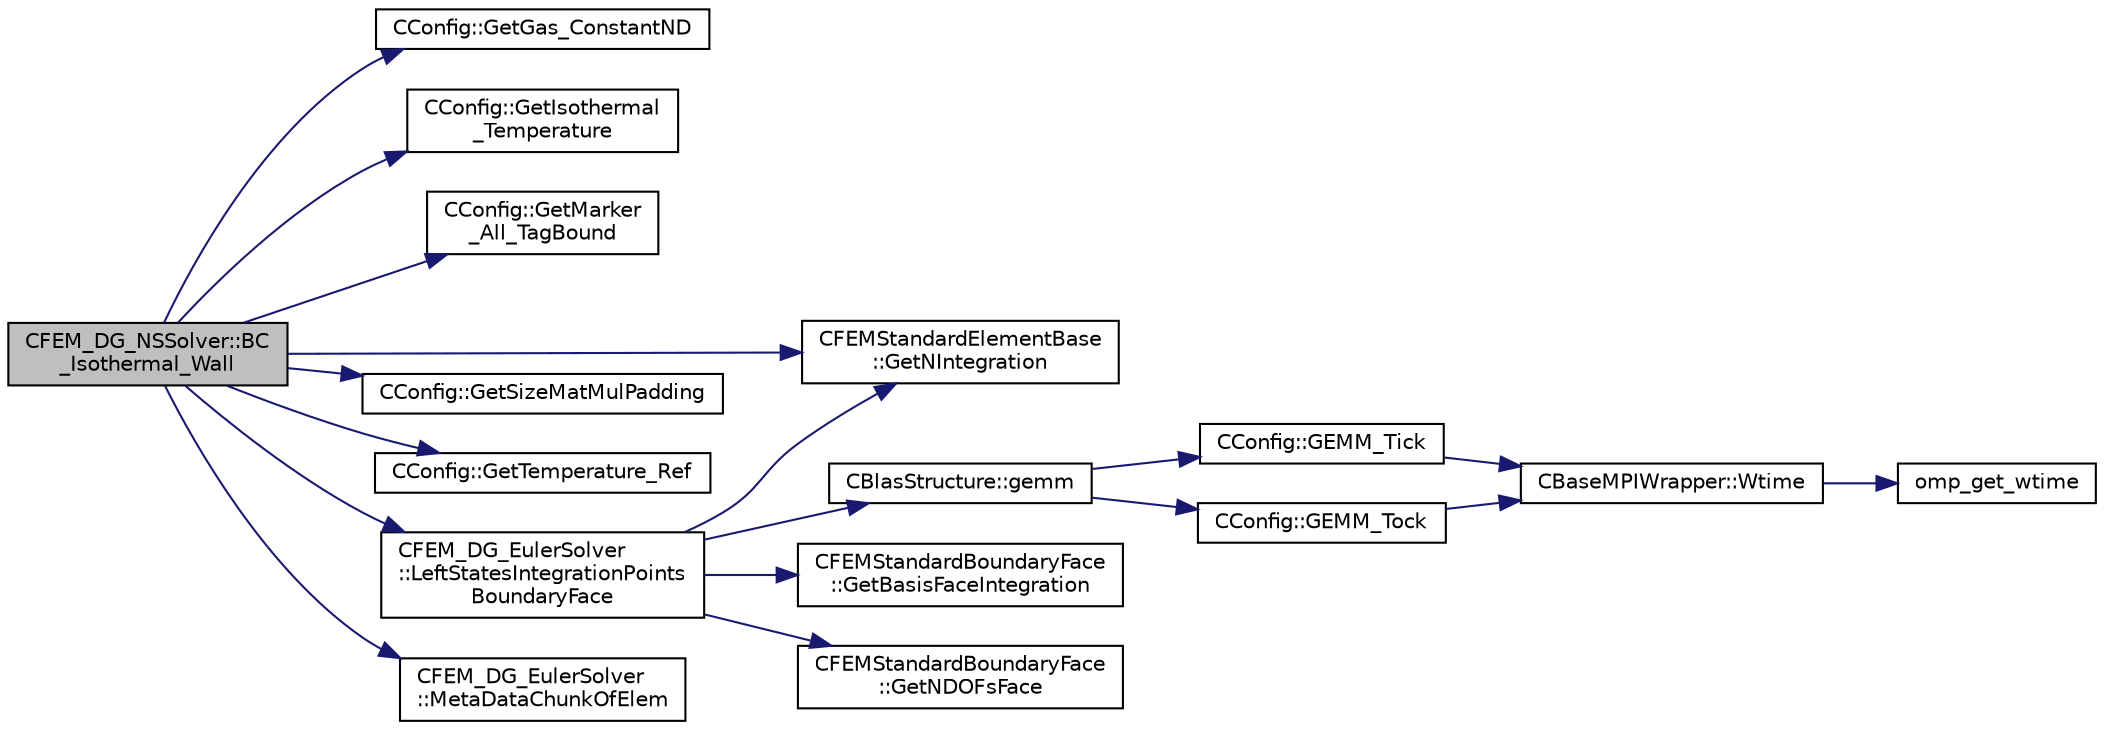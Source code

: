 digraph "CFEM_DG_NSSolver::BC_Isothermal_Wall"
{
 // LATEX_PDF_SIZE
  edge [fontname="Helvetica",fontsize="10",labelfontname="Helvetica",labelfontsize="10"];
  node [fontname="Helvetica",fontsize="10",shape=record];
  rankdir="LR";
  Node1 [label="CFEM_DG_NSSolver::BC\l_Isothermal_Wall",height=0.2,width=0.4,color="black", fillcolor="grey75", style="filled", fontcolor="black",tooltip="Impose an isothermal condition at the wall."];
  Node1 -> Node2 [color="midnightblue",fontsize="10",style="solid",fontname="Helvetica"];
  Node2 [label="CConfig::GetGas_ConstantND",height=0.2,width=0.4,color="black", fillcolor="white", style="filled",URL="$classCConfig.html#a1431ababf767a9f74ff74fe9ef647957",tooltip="Get the value of specific gas constant."];
  Node1 -> Node3 [color="midnightblue",fontsize="10",style="solid",fontname="Helvetica"];
  Node3 [label="CConfig::GetIsothermal\l_Temperature",height=0.2,width=0.4,color="black", fillcolor="white", style="filled",URL="$classCConfig.html#a2bf56370670128e9e93af4ed3a7e2bb7",tooltip="Get the wall temperature (static) at an isothermal boundary."];
  Node1 -> Node4 [color="midnightblue",fontsize="10",style="solid",fontname="Helvetica"];
  Node4 [label="CConfig::GetMarker\l_All_TagBound",height=0.2,width=0.4,color="black", fillcolor="white", style="filled",URL="$classCConfig.html#ab8c9c1f45950a29355be4ff357049440",tooltip="Get the index of the surface defined in the geometry file."];
  Node1 -> Node5 [color="midnightblue",fontsize="10",style="solid",fontname="Helvetica"];
  Node5 [label="CFEMStandardElementBase\l::GetNIntegration",height=0.2,width=0.4,color="black", fillcolor="white", style="filled",URL="$classCFEMStandardElementBase.html#aa5ad06a05a1d7b66bccca65521168a3b",tooltip="Function, which makes available the number of integration points for this standard element."];
  Node1 -> Node6 [color="midnightblue",fontsize="10",style="solid",fontname="Helvetica"];
  Node6 [label="CConfig::GetSizeMatMulPadding",height=0.2,width=0.4,color="black", fillcolor="white", style="filled",URL="$classCConfig.html#a82d3faf3154d13bf694af4d818ef91c7",tooltip="Function to make available the matrix size in vectorization in order to optimize the gemm performance..."];
  Node1 -> Node7 [color="midnightblue",fontsize="10",style="solid",fontname="Helvetica"];
  Node7 [label="CConfig::GetTemperature_Ref",height=0.2,width=0.4,color="black", fillcolor="white", style="filled",URL="$classCConfig.html#a218d027f78cd801a8734a2d4581591ad",tooltip="Get the value of the reference temperature for non-dimensionalization."];
  Node1 -> Node8 [color="midnightblue",fontsize="10",style="solid",fontname="Helvetica"];
  Node8 [label="CFEM_DG_EulerSolver\l::LeftStatesIntegrationPoints\lBoundaryFace",height=0.2,width=0.4,color="black", fillcolor="white", style="filled",URL="$classCFEM__DG__EulerSolver.html#a79debb4e2ee70feac94e9a420705dbf9",tooltip="Function, which computes the left state of a boundary face."];
  Node8 -> Node9 [color="midnightblue",fontsize="10",style="solid",fontname="Helvetica"];
  Node9 [label="CBlasStructure::gemm",height=0.2,width=0.4,color="black", fillcolor="white", style="filled",URL="$classCBlasStructure.html#ad282634317e0a32bce7896e2ddc40043",tooltip="Function, which carries out a dense matrix product. It is a limited version of the BLAS gemm function..."];
  Node9 -> Node10 [color="midnightblue",fontsize="10",style="solid",fontname="Helvetica"];
  Node10 [label="CConfig::GEMM_Tick",height=0.2,width=0.4,color="black", fillcolor="white", style="filled",URL="$classCConfig.html#a2843524e5245c2c6128acdd20e746f4a",tooltip="Start the timer for profiling subroutines."];
  Node10 -> Node11 [color="midnightblue",fontsize="10",style="solid",fontname="Helvetica"];
  Node11 [label="CBaseMPIWrapper::Wtime",height=0.2,width=0.4,color="black", fillcolor="white", style="filled",URL="$classCBaseMPIWrapper.html#adcf32aa628d4b515e8835bc5c56fbf08",tooltip=" "];
  Node11 -> Node12 [color="midnightblue",fontsize="10",style="solid",fontname="Helvetica"];
  Node12 [label="omp_get_wtime",height=0.2,width=0.4,color="black", fillcolor="white", style="filled",URL="$omp__structure_8hpp.html#a649bd48ab038a72108f11f5a85316266",tooltip="Return the wall time."];
  Node9 -> Node13 [color="midnightblue",fontsize="10",style="solid",fontname="Helvetica"];
  Node13 [label="CConfig::GEMM_Tock",height=0.2,width=0.4,color="black", fillcolor="white", style="filled",URL="$classCConfig.html#a695fe18134532a43b328845dd0cce3bb",tooltip="Stop the timer for the GEMM profiling and store results."];
  Node13 -> Node11 [color="midnightblue",fontsize="10",style="solid",fontname="Helvetica"];
  Node8 -> Node14 [color="midnightblue",fontsize="10",style="solid",fontname="Helvetica"];
  Node14 [label="CFEMStandardBoundaryFace\l::GetBasisFaceIntegration",height=0.2,width=0.4,color="black", fillcolor="white", style="filled",URL="$classCFEMStandardBoundaryFace.html#a19d1d508495d95239567972e425fd0c3",tooltip="Function, which makes available the face basis functions in the integration points."];
  Node8 -> Node15 [color="midnightblue",fontsize="10",style="solid",fontname="Helvetica"];
  Node15 [label="CFEMStandardBoundaryFace\l::GetNDOFsFace",height=0.2,width=0.4,color="black", fillcolor="white", style="filled",URL="$classCFEMStandardBoundaryFace.html#a26266f4d68d95c22bbb949fe6d8f5db6",tooltip="Function, which makes available the number of DOFs of the face."];
  Node8 -> Node5 [color="midnightblue",fontsize="10",style="solid",fontname="Helvetica"];
  Node1 -> Node16 [color="midnightblue",fontsize="10",style="solid",fontname="Helvetica"];
  Node16 [label="CFEM_DG_EulerSolver\l::MetaDataChunkOfElem",height=0.2,width=0.4,color="black", fillcolor="white", style="filled",URL="$classCFEM__DG__EulerSolver.html#ad358fa06c0e5b2762ad3258eb2c677e2",tooltip="Template function, which determines some meta data for the chunk of elements/faces that must be treat..."];
}
